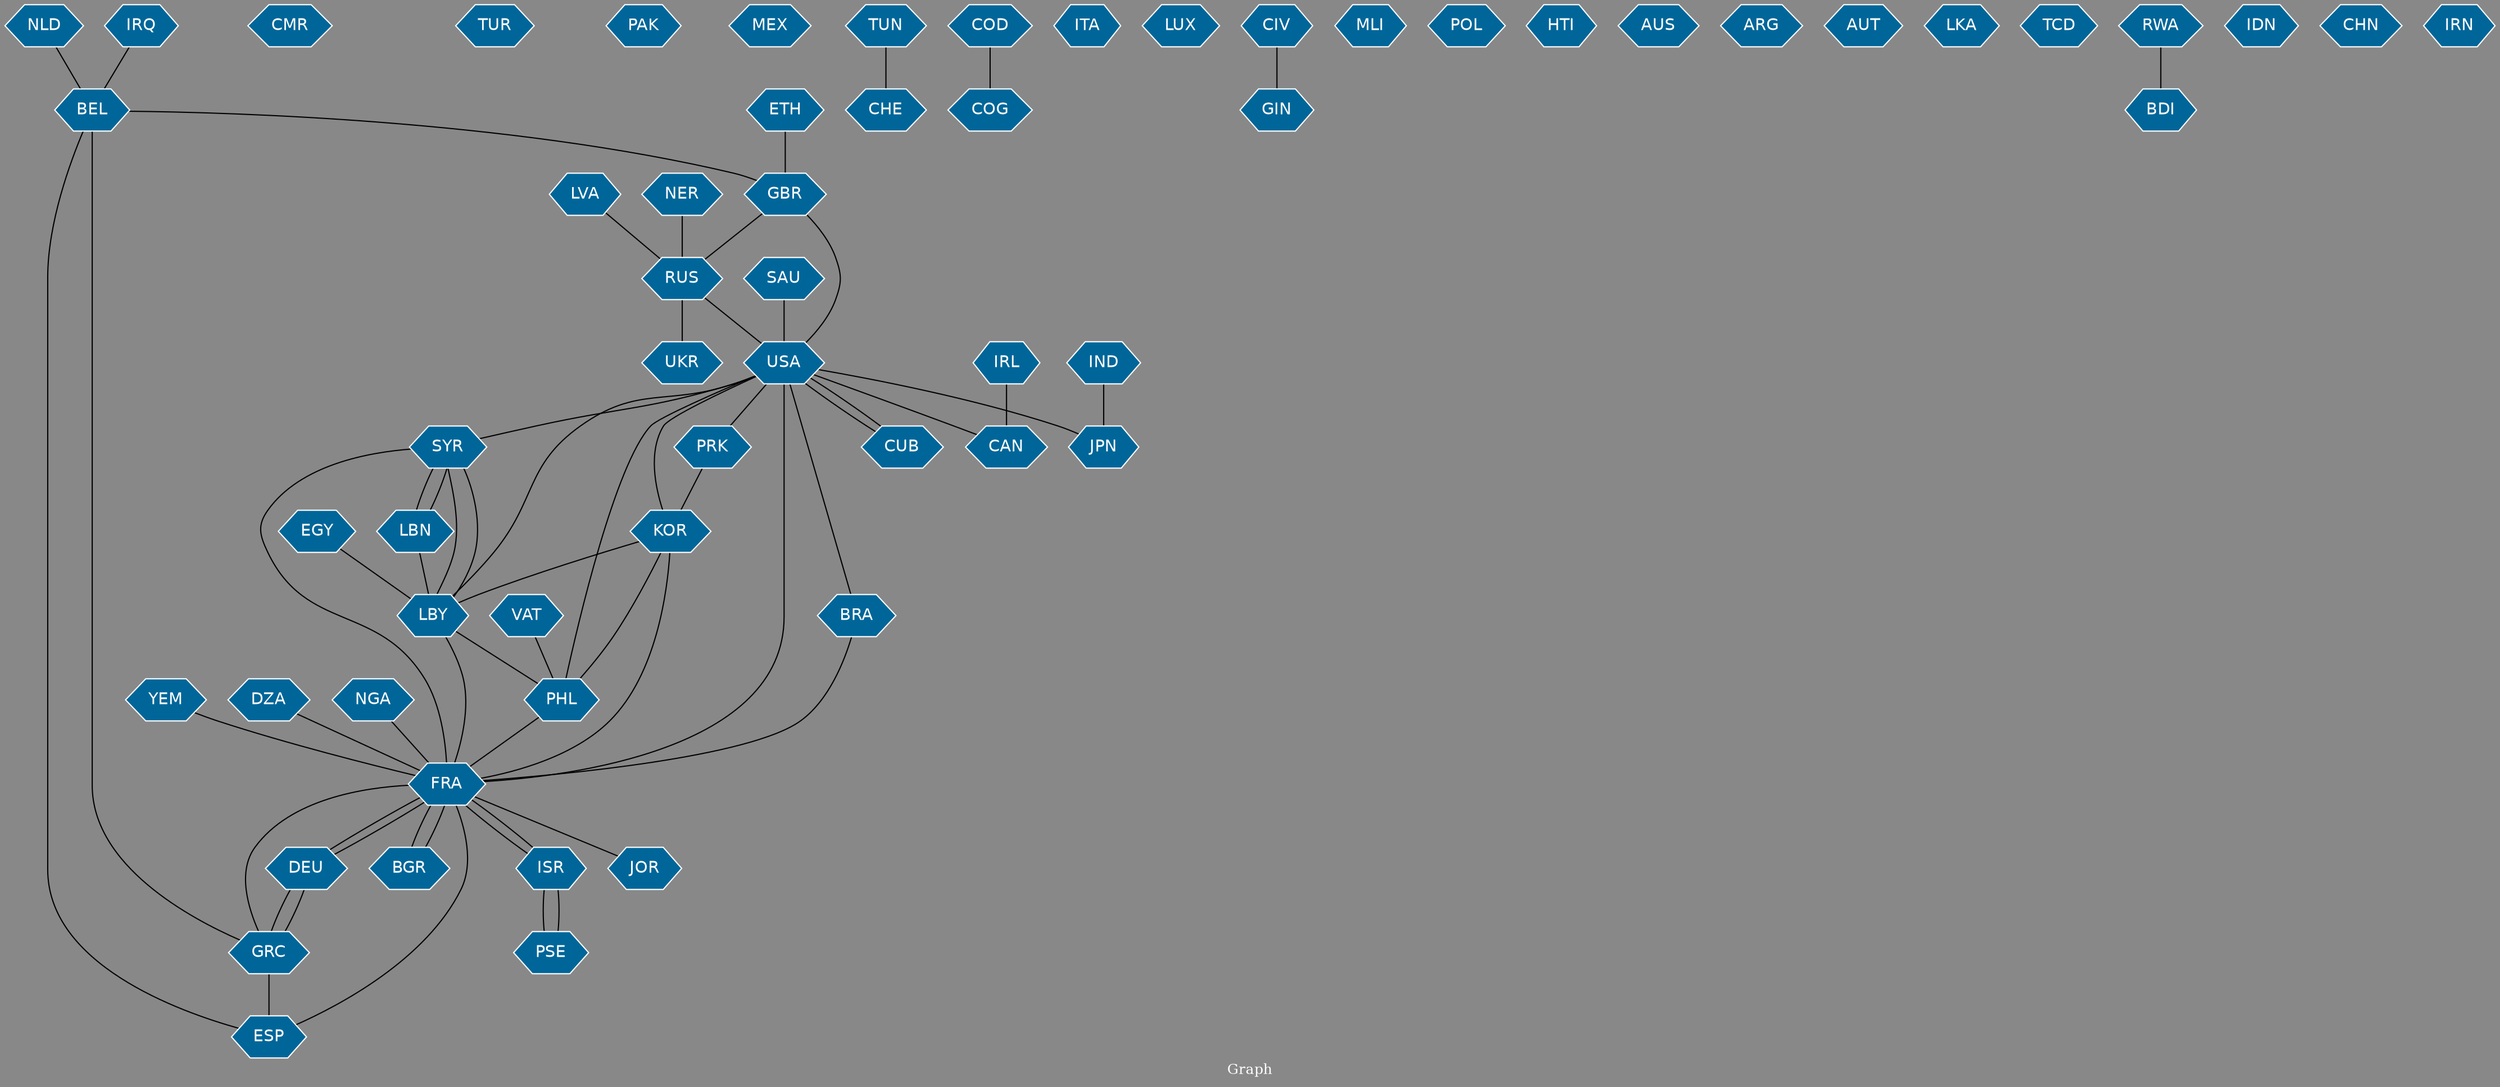 // Countries together in item graph
graph {
	graph [bgcolor="#888888" fontcolor=white fontsize=12 label="Graph" outputorder=edgesfirst overlap=prism]
	node [color=white fillcolor="#006699" fontcolor=white fontname=Helvetica shape=hexagon style=filled]
	edge [arrowhead=open color=black fontcolor=white fontname=Courier fontsize=12]
		NGA [label=NGA]
		FRA [label=FRA]
		CMR [label=CMR]
		USA [label=USA]
		CUB [label=CUB]
		TUR [label=TUR]
		UKR [label=UKR]
		GRC [label=GRC]
		DEU [label=DEU]
		PAK [label=PAK]
		CAN [label=CAN]
		NLD [label=NLD]
		ESP [label=ESP]
		KOR [label=KOR]
		LBY [label=LBY]
		PHL [label=PHL]
		MEX [label=MEX]
		TUN [label=TUN]
		CHE [label=CHE]
		NER [label=NER]
		LVA [label=LVA]
		RUS [label=RUS]
		COD [label=COD]
		PSE [label=PSE]
		ISR [label=ISR]
		VAT [label=VAT]
		IND [label=IND]
		JPN [label=JPN]
		ITA [label=ITA]
		BRA [label=BRA]
		COG [label=COG]
		GBR [label=GBR]
		BEL [label=BEL]
		LBN [label=LBN]
		EGY [label=EGY]
		LUX [label=LUX]
		JOR [label=JOR]
		SAU [label=SAU]
		CIV [label=CIV]
		GIN [label=GIN]
		MLI [label=MLI]
		SYR [label=SYR]
		IRQ [label=IRQ]
		POL [label=POL]
		YEM [label=YEM]
		BGR [label=BGR]
		DZA [label=DZA]
		HTI [label=HTI]
		ETH [label=ETH]
		AUS [label=AUS]
		PRK [label=PRK]
		ARG [label=ARG]
		AUT [label=AUT]
		IRL [label=IRL]
		LKA [label=LKA]
		TCD [label=TCD]
		RWA [label=RWA]
		BDI [label=BDI]
		IDN [label=IDN]
		CHN [label=CHN]
		IRN [label=IRN]
			SYR -- LBY [weight=1]
			IRL -- CAN [weight=1]
			DEU -- FRA [weight=2]
			RWA -- BDI [weight=1]
			ISR -- PSE [weight=4]
			PHL -- USA [weight=1]
			BRA -- FRA [weight=1]
			GRC -- FRA [weight=3]
			GBR -- RUS [weight=1]
			TUN -- CHE [weight=1]
			KOR -- PHL [weight=1]
			LBN -- LBY [weight=1]
			LBY -- PHL [weight=1]
			LBY -- SYR [weight=1]
			FRA -- JOR [weight=1]
			NER -- RUS [weight=1]
			ESP -- FRA [weight=1]
			CIV -- GIN [weight=1]
			LVA -- RUS [weight=1]
			LBY -- FRA [weight=1]
			IND -- JPN [weight=2]
			ISR -- FRA [weight=3]
			IRQ -- BEL [weight=1]
			BGR -- FRA [weight=1]
			GRC -- DEU [weight=2]
			NLD -- BEL [weight=1]
			USA -- SYR [weight=1]
			KOR -- LBY [weight=1]
			DZA -- FRA [weight=1]
			PHL -- FRA [weight=1]
			USA -- JPN [weight=1]
			USA -- CAN [weight=1]
			FRA -- BGR [weight=1]
			RUS -- USA [weight=1]
			BEL -- GRC [weight=2]
			USA -- CUB [weight=3]
			SYR -- LBN [weight=1]
			SYR -- FRA [weight=1]
			RUS -- UKR [weight=1]
			USA -- FRA [weight=2]
			KOR -- USA [weight=1]
			PSE -- ISR [weight=1]
			CUB -- USA [weight=1]
			LBY -- USA [weight=1]
			KOR -- FRA [weight=1]
			LBN -- SYR [weight=1]
			VAT -- PHL [weight=1]
			DEU -- GRC [weight=3]
			ETH -- GBR [weight=1]
			PRK -- KOR [weight=1]
			GRC -- ESP [weight=2]
			BEL -- ESP [weight=1]
			FRA -- ISR [weight=1]
			COD -- COG [weight=1]
			NGA -- FRA [weight=1]
			USA -- BRA [weight=1]
			BEL -- GBR [weight=1]
			FRA -- DEU [weight=2]
			GBR -- USA [weight=1]
			EGY -- LBY [weight=1]
			YEM -- FRA [weight=1]
			USA -- PRK [weight=1]
			SAU -- USA [weight=2]
}